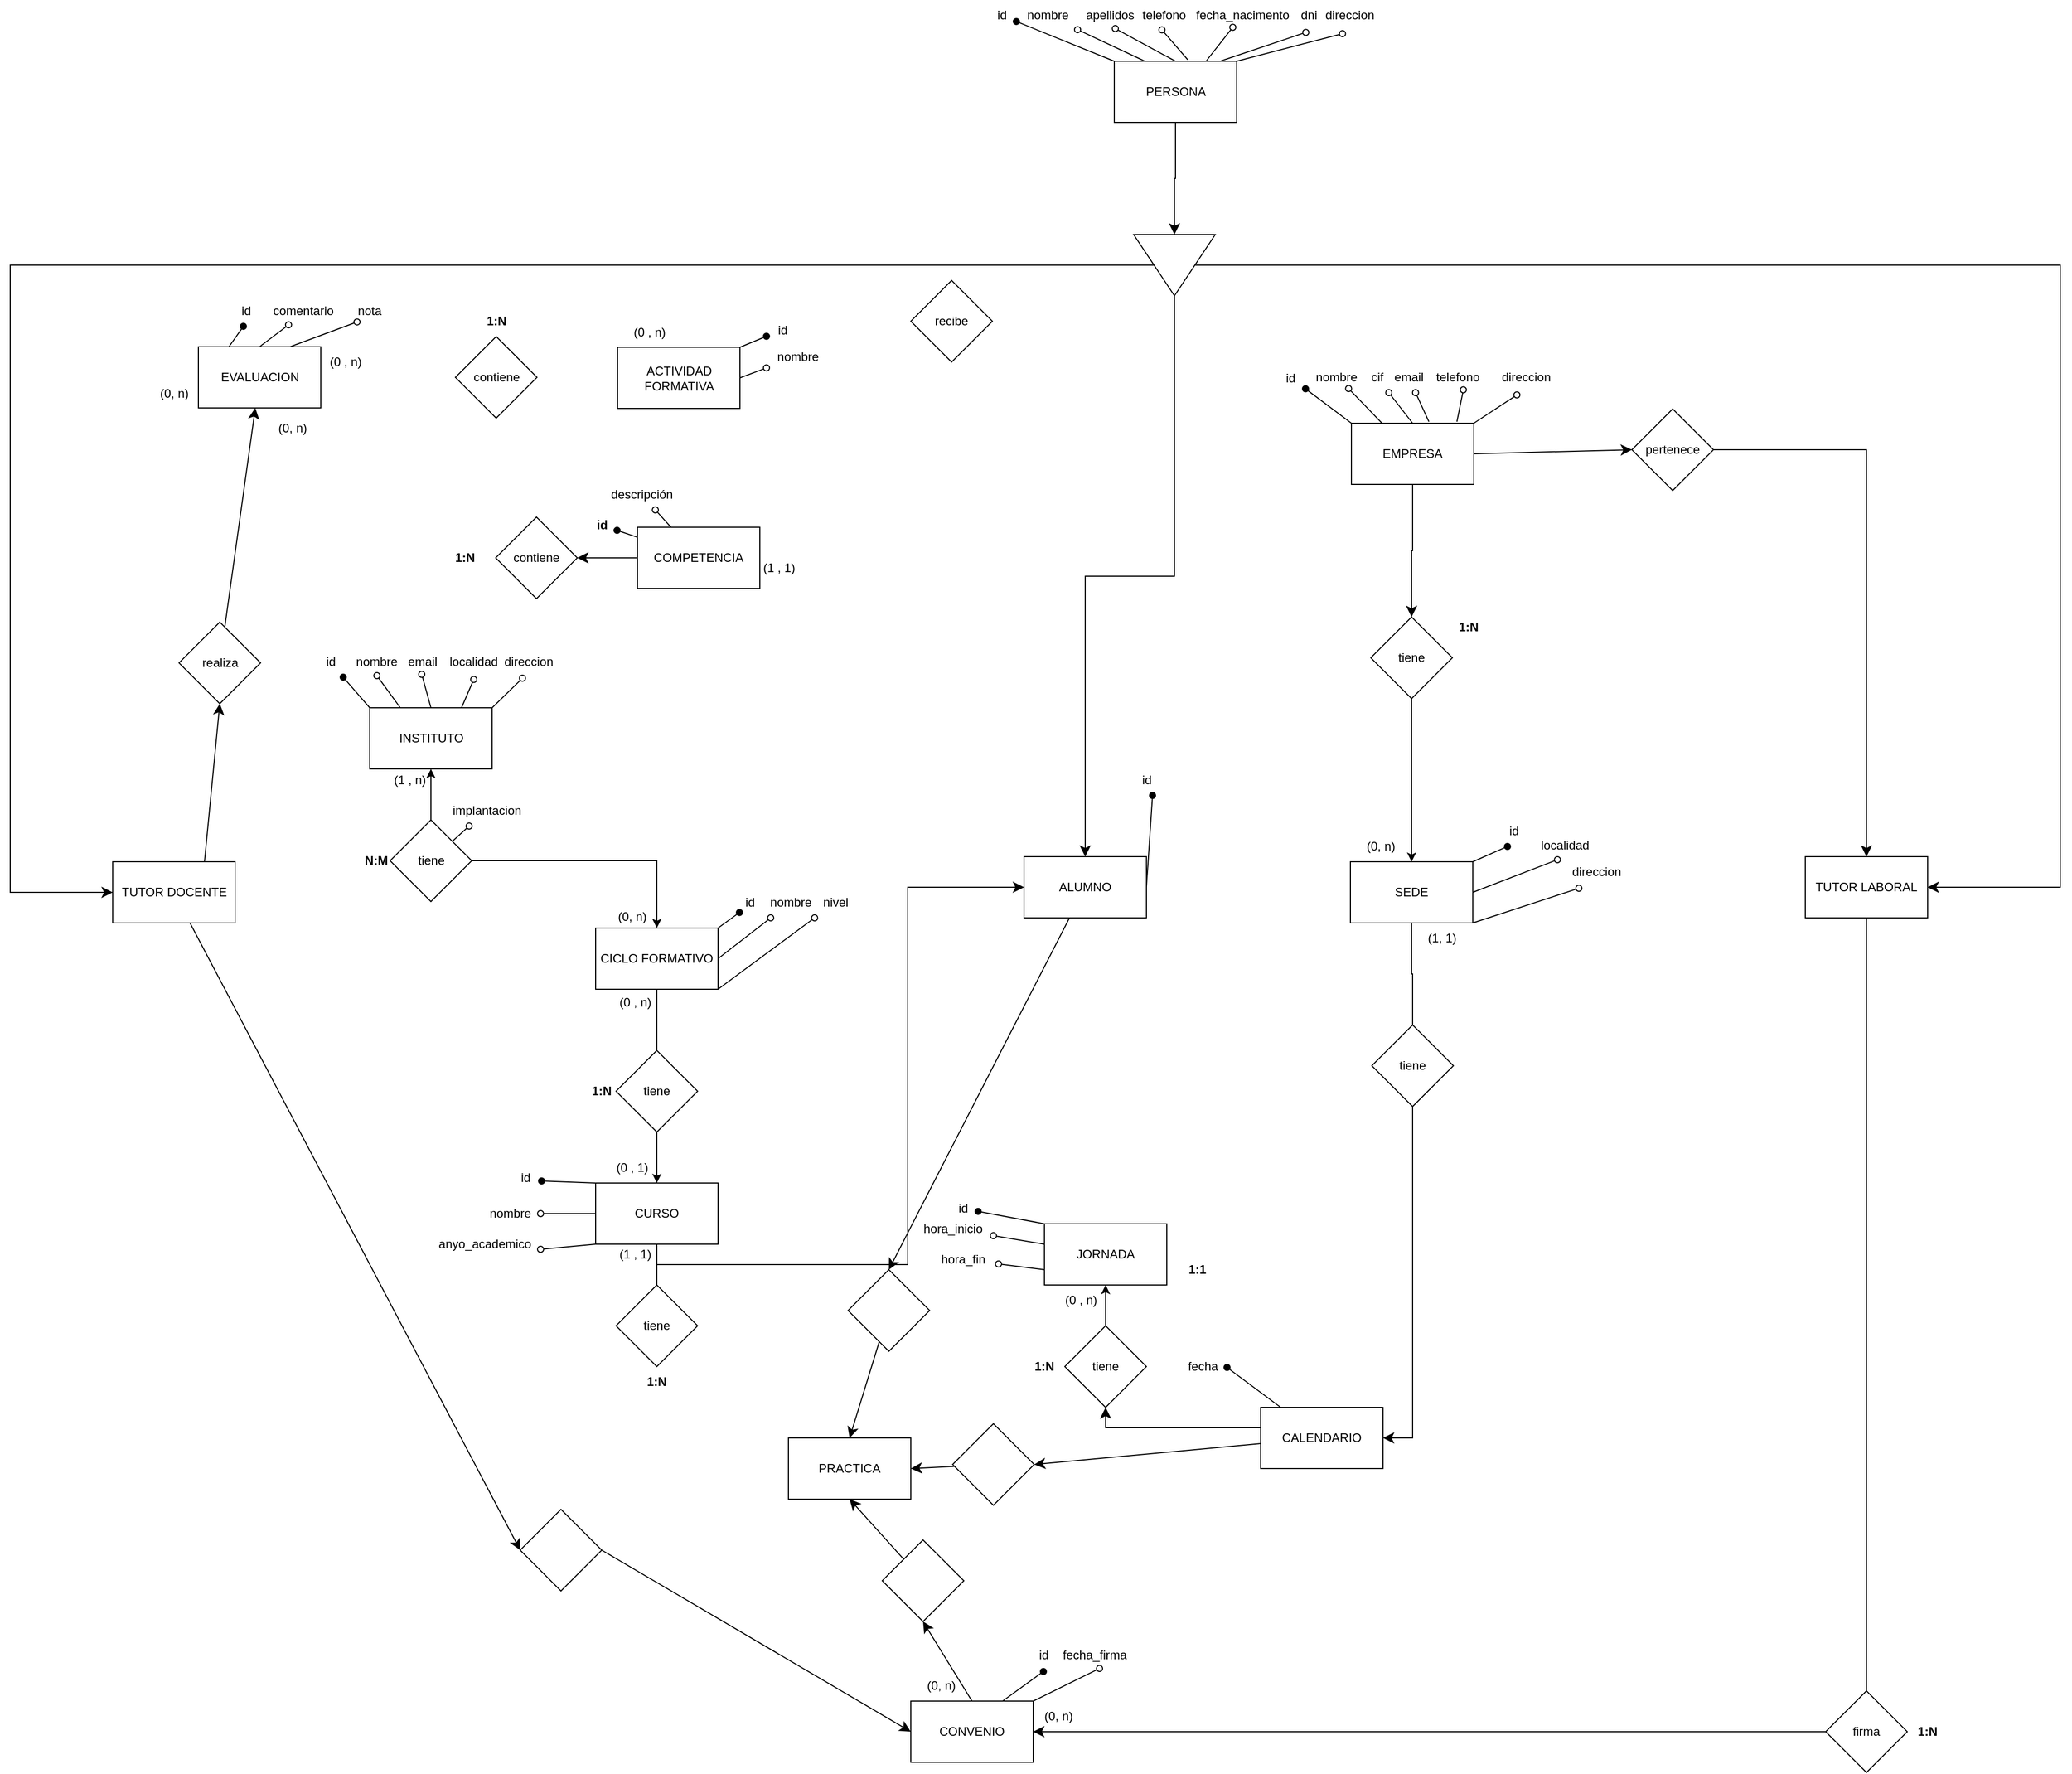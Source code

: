 <mxfile version="26.2.3">
  <diagram name="Página-1" id="e_0wsC6TIL103NjYNLuy">
    <mxGraphModel grid="1" page="1" gridSize="10" guides="1" tooltips="1" connect="1" arrows="1" fold="1" pageScale="1" pageWidth="827" pageHeight="1169" math="0" shadow="0">
      <root>
        <mxCell id="0" />
        <mxCell id="1" parent="0" />
        <mxCell id="Tgz7Qvu2k7bWYLfT2SAW-34" style="edgeStyle=orthogonalEdgeStyle;rounded=0;orthogonalLoop=1;jettySize=auto;html=1;entryX=0.5;entryY=0;entryDx=0;entryDy=0;endArrow=none;startFill=1;startArrow=classic;" edge="1" parent="1" source="kP8dAD_jrm5b0dCdeW7q-1" target="Tgz7Qvu2k7bWYLfT2SAW-30">
          <mxGeometry relative="1" as="geometry" />
        </mxCell>
        <mxCell id="Tgz7Qvu2k7bWYLfT2SAW-71" style="rounded=0;orthogonalLoop=1;jettySize=auto;html=1;exitX=0;exitY=0;exitDx=0;exitDy=0;endArrow=oval;endFill=1;" edge="1" parent="1" source="kP8dAD_jrm5b0dCdeW7q-1" target="Tgz7Qvu2k7bWYLfT2SAW-65">
          <mxGeometry relative="1" as="geometry" />
        </mxCell>
        <mxCell id="kP8dAD_jrm5b0dCdeW7q-1" value="INSTITUTO" style="rounded=0;whiteSpace=wrap;html=1;" vertex="1" parent="1">
          <mxGeometry x="-197.5" y="34" width="120" height="60" as="geometry" />
        </mxCell>
        <mxCell id="i2WU7JlJFQg8zrvrk9Qy-19" style="rounded=0;orthogonalLoop=1;jettySize=auto;html=1;exitX=1;exitY=0;exitDx=0;exitDy=0;endArrow=oval;endFill=1;" edge="1" parent="1" source="kP8dAD_jrm5b0dCdeW7q-2" target="i2WU7JlJFQg8zrvrk9Qy-14">
          <mxGeometry relative="1" as="geometry" />
        </mxCell>
        <mxCell id="i2WU7JlJFQg8zrvrk9Qy-20" style="rounded=0;orthogonalLoop=1;jettySize=auto;html=1;exitX=1;exitY=0.5;exitDx=0;exitDy=0;endArrow=oval;endFill=0;" edge="1" parent="1" source="kP8dAD_jrm5b0dCdeW7q-2" target="i2WU7JlJFQg8zrvrk9Qy-16">
          <mxGeometry relative="1" as="geometry" />
        </mxCell>
        <mxCell id="kP8dAD_jrm5b0dCdeW7q-2" value="ACTIVIDAD FORMATIVA" style="rounded=0;whiteSpace=wrap;html=1;" vertex="1" parent="1">
          <mxGeometry x="45.5" y="-319.5" width="120" height="60" as="geometry" />
        </mxCell>
        <mxCell id="DT7l3WgkB1Yh6jrNEn3l-23" style="edgeStyle=orthogonalEdgeStyle;rounded=0;orthogonalLoop=1;jettySize=auto;html=1;entryX=0.5;entryY=1;entryDx=0;entryDy=0;fontSize=12;startSize=8;endSize=8;" edge="1" parent="1" source="kP8dAD_jrm5b0dCdeW7q-3" target="i2WU7JlJFQg8zrvrk9Qy-5">
          <mxGeometry relative="1" as="geometry">
            <Array as="points">
              <mxPoint x="609" y="740" />
              <mxPoint x="524" y="740" />
            </Array>
          </mxGeometry>
        </mxCell>
        <mxCell id="DT7l3WgkB1Yh6jrNEn3l-38" style="edgeStyle=none;curved=1;rounded=0;orthogonalLoop=1;jettySize=auto;html=1;entryX=1;entryY=0.5;entryDx=0;entryDy=0;fontSize=12;startSize=8;endSize=8;" edge="1" parent="1" source="kP8dAD_jrm5b0dCdeW7q-3" target="DT7l3WgkB1Yh6jrNEn3l-28">
          <mxGeometry relative="1" as="geometry" />
        </mxCell>
        <mxCell id="kP8dAD_jrm5b0dCdeW7q-3" value="CALENDARIO" style="rounded=0;whiteSpace=wrap;html=1;" vertex="1" parent="1">
          <mxGeometry x="676" y="720" width="120" height="60" as="geometry" />
        </mxCell>
        <mxCell id="kP8dAD_jrm5b0dCdeW7q-4" value="EVALUACION" style="rounded=0;whiteSpace=wrap;html=1;" vertex="1" parent="1">
          <mxGeometry x="-365.5" y="-320" width="120" height="60" as="geometry" />
        </mxCell>
        <mxCell id="Tgz7Qvu2k7bWYLfT2SAW-111" style="rounded=0;orthogonalLoop=1;jettySize=auto;html=1;exitX=0;exitY=0;exitDx=0;exitDy=0;endArrow=oval;endFill=1;" edge="1" parent="1" source="kP8dAD_jrm5b0dCdeW7q-5">
          <mxGeometry relative="1" as="geometry">
            <mxPoint x="720" y="-278.75" as="targetPoint" />
          </mxGeometry>
        </mxCell>
        <mxCell id="Tgz7Qvu2k7bWYLfT2SAW-113" style="rounded=0;orthogonalLoop=1;jettySize=auto;html=1;exitX=0.5;exitY=0;exitDx=0;exitDy=0;endArrow=oval;endFill=0;" edge="1" parent="1" source="kP8dAD_jrm5b0dCdeW7q-5" target="Tgz7Qvu2k7bWYLfT2SAW-107">
          <mxGeometry relative="1" as="geometry" />
        </mxCell>
        <mxCell id="Tgz7Qvu2k7bWYLfT2SAW-114" style="rounded=0;orthogonalLoop=1;jettySize=auto;html=1;exitX=0.633;exitY=-0.025;exitDx=0;exitDy=0;endArrow=oval;endFill=0;exitPerimeter=0;" edge="1" parent="1" source="kP8dAD_jrm5b0dCdeW7q-5" target="Tgz7Qvu2k7bWYLfT2SAW-108">
          <mxGeometry relative="1" as="geometry" />
        </mxCell>
        <mxCell id="DT7l3WgkB1Yh6jrNEn3l-17" style="edgeStyle=orthogonalEdgeStyle;rounded=0;orthogonalLoop=1;jettySize=auto;html=1;exitX=0.5;exitY=1;exitDx=0;exitDy=0;entryX=0.5;entryY=0;entryDx=0;entryDy=0;fontSize=12;startSize=8;endSize=8;" edge="1" parent="1" source="kP8dAD_jrm5b0dCdeW7q-5" target="8JAtajd1r-GjUV28Kf3z-32">
          <mxGeometry relative="1" as="geometry" />
        </mxCell>
        <mxCell id="DT7l3WgkB1Yh6jrNEn3l-18" style="edgeStyle=none;curved=1;rounded=0;orthogonalLoop=1;jettySize=auto;html=1;exitX=1;exitY=0.5;exitDx=0;exitDy=0;entryX=0;entryY=0.5;entryDx=0;entryDy=0;fontSize=12;startSize=8;endSize=8;" edge="1" parent="1" source="kP8dAD_jrm5b0dCdeW7q-5" target="Tgz7Qvu2k7bWYLfT2SAW-8">
          <mxGeometry relative="1" as="geometry" />
        </mxCell>
        <mxCell id="kP8dAD_jrm5b0dCdeW7q-5" value="EMPRESA" style="rounded=0;whiteSpace=wrap;html=1;" vertex="1" parent="1">
          <mxGeometry x="765" y="-245" width="120" height="60" as="geometry" />
        </mxCell>
        <mxCell id="8JAtajd1r-GjUV28Kf3z-18" style="rounded=0;orthogonalLoop=1;jettySize=auto;html=1;exitX=0.75;exitY=0;exitDx=0;exitDy=0;entryX=0.5;entryY=1.033;entryDx=0;entryDy=0;entryPerimeter=0;endArrow=oval;endFill=1;" edge="1" parent="1" source="kP8dAD_jrm5b0dCdeW7q-6" target="8JAtajd1r-GjUV28Kf3z-20">
          <mxGeometry relative="1" as="geometry">
            <mxPoint x="439" y="938" as="targetPoint" />
          </mxGeometry>
        </mxCell>
        <mxCell id="8JAtajd1r-GjUV28Kf3z-19" style="rounded=0;orthogonalLoop=1;jettySize=auto;html=1;exitX=1;exitY=0;exitDx=0;exitDy=0;entryX=0.556;entryY=0.933;entryDx=0;entryDy=0;entryPerimeter=0;endArrow=oval;endFill=0;" edge="1" parent="1" source="kP8dAD_jrm5b0dCdeW7q-6" target="8JAtajd1r-GjUV28Kf3z-21">
          <mxGeometry relative="1" as="geometry">
            <mxPoint x="479" y="938" as="targetPoint" />
          </mxGeometry>
        </mxCell>
        <mxCell id="DT7l3WgkB1Yh6jrNEn3l-36" style="edgeStyle=none;curved=1;rounded=0;orthogonalLoop=1;jettySize=auto;html=1;exitX=0.5;exitY=0;exitDx=0;exitDy=0;entryX=0.5;entryY=1;entryDx=0;entryDy=0;fontSize=12;startSize=8;endSize=8;" edge="1" parent="1" source="kP8dAD_jrm5b0dCdeW7q-6" target="DT7l3WgkB1Yh6jrNEn3l-26">
          <mxGeometry relative="1" as="geometry" />
        </mxCell>
        <mxCell id="kP8dAD_jrm5b0dCdeW7q-6" value="CONVENIO" style="rounded=0;whiteSpace=wrap;html=1;" vertex="1" parent="1">
          <mxGeometry x="333" y="1008" width="120" height="60" as="geometry" />
        </mxCell>
        <mxCell id="Tgz7Qvu2k7bWYLfT2SAW-37" style="edgeStyle=orthogonalEdgeStyle;rounded=0;orthogonalLoop=1;jettySize=auto;html=1;entryX=0.5;entryY=0;entryDx=0;entryDy=0;endArrow=none;startFill=0;" edge="1" parent="1" source="kP8dAD_jrm5b0dCdeW7q-7" target="Tgz7Qvu2k7bWYLfT2SAW-31">
          <mxGeometry relative="1" as="geometry" />
        </mxCell>
        <mxCell id="Tgz7Qvu2k7bWYLfT2SAW-80" style="rounded=0;orthogonalLoop=1;jettySize=auto;html=1;exitX=1;exitY=0;exitDx=0;exitDy=0;endArrow=oval;endFill=1;entryX=0.167;entryY=0.825;entryDx=0;entryDy=0;entryPerimeter=0;" edge="1" parent="1" source="kP8dAD_jrm5b0dCdeW7q-7" target="Tgz7Qvu2k7bWYLfT2SAW-77">
          <mxGeometry relative="1" as="geometry" />
        </mxCell>
        <mxCell id="Tgz7Qvu2k7bWYLfT2SAW-81" style="rounded=0;orthogonalLoop=1;jettySize=auto;html=1;exitX=1;exitY=0.5;exitDx=0;exitDy=0;endArrow=oval;endFill=0;" edge="1" parent="1" source="kP8dAD_jrm5b0dCdeW7q-7" target="Tgz7Qvu2k7bWYLfT2SAW-78">
          <mxGeometry relative="1" as="geometry" />
        </mxCell>
        <mxCell id="Tgz7Qvu2k7bWYLfT2SAW-82" style="rounded=0;orthogonalLoop=1;jettySize=auto;html=1;exitX=1;exitY=1;exitDx=0;exitDy=0;endArrow=oval;endFill=0;" edge="1" parent="1" source="kP8dAD_jrm5b0dCdeW7q-7" target="Tgz7Qvu2k7bWYLfT2SAW-79">
          <mxGeometry relative="1" as="geometry" />
        </mxCell>
        <mxCell id="kP8dAD_jrm5b0dCdeW7q-7" value="CICLO FORMATIVO" style="rounded=0;whiteSpace=wrap;html=1;" vertex="1" parent="1">
          <mxGeometry x="24" y="250" width="120" height="60" as="geometry" />
        </mxCell>
        <mxCell id="Tgz7Qvu2k7bWYLfT2SAW-39" style="edgeStyle=orthogonalEdgeStyle;rounded=0;orthogonalLoop=1;jettySize=auto;html=1;entryX=0.5;entryY=0;entryDx=0;entryDy=0;endArrow=none;startFill=0;" edge="1" parent="1" source="kP8dAD_jrm5b0dCdeW7q-8" target="Tgz7Qvu2k7bWYLfT2SAW-33">
          <mxGeometry relative="1" as="geometry" />
        </mxCell>
        <mxCell id="8JAtajd1r-GjUV28Kf3z-9" style="rounded=0;orthogonalLoop=1;jettySize=auto;html=1;exitX=0;exitY=0.5;exitDx=0;exitDy=0;endArrow=oval;endFill=0;" edge="1" parent="1" source="kP8dAD_jrm5b0dCdeW7q-8" target="8JAtajd1r-GjUV28Kf3z-5">
          <mxGeometry relative="1" as="geometry" />
        </mxCell>
        <mxCell id="kP8dAD_jrm5b0dCdeW7q-8" value="CURSO" style="rounded=0;whiteSpace=wrap;html=1;" vertex="1" parent="1">
          <mxGeometry x="24" y="500" width="120" height="60" as="geometry" />
        </mxCell>
        <mxCell id="kP8dAD_jrm5b0dCdeW7q-10" value="TUTOR LABORAL" style="rounded=0;whiteSpace=wrap;html=1;" vertex="1" parent="1">
          <mxGeometry x="1210" y="180" width="120" height="60" as="geometry" />
        </mxCell>
        <mxCell id="DT7l3WgkB1Yh6jrNEn3l-34" style="edgeStyle=none;curved=1;rounded=0;orthogonalLoop=1;jettySize=auto;html=1;entryX=0;entryY=0.5;entryDx=0;entryDy=0;fontSize=12;startSize=8;endSize=8;" edge="1" parent="1" source="kP8dAD_jrm5b0dCdeW7q-11" target="DT7l3WgkB1Yh6jrNEn3l-30">
          <mxGeometry relative="1" as="geometry" />
        </mxCell>
        <mxCell id="DT7l3WgkB1Yh6jrNEn3l-42" style="edgeStyle=none;curved=1;rounded=0;orthogonalLoop=1;jettySize=auto;html=1;exitX=0.75;exitY=0;exitDx=0;exitDy=0;entryX=0.5;entryY=1;entryDx=0;entryDy=0;fontSize=12;startSize=8;endSize=8;" edge="1" parent="1" source="kP8dAD_jrm5b0dCdeW7q-11" target="jyFi_7OY-xpQh8csej5u-13">
          <mxGeometry relative="1" as="geometry" />
        </mxCell>
        <mxCell id="kP8dAD_jrm5b0dCdeW7q-11" value="TUTOR DOCENTE" style="rounded=0;whiteSpace=wrap;html=1;" vertex="1" parent="1">
          <mxGeometry x="-449.5" y="185" width="120" height="60" as="geometry" />
        </mxCell>
        <mxCell id="DT7l3WgkB1Yh6jrNEn3l-40" style="edgeStyle=none;curved=1;rounded=0;orthogonalLoop=1;jettySize=auto;html=1;entryX=0.5;entryY=0;entryDx=0;entryDy=0;fontSize=12;startSize=8;endSize=8;" edge="1" parent="1" source="kP8dAD_jrm5b0dCdeW7q-13" target="DT7l3WgkB1Yh6jrNEn3l-27">
          <mxGeometry relative="1" as="geometry" />
        </mxCell>
        <mxCell id="kP8dAD_jrm5b0dCdeW7q-13" value="ALUMNO" style="rounded=0;whiteSpace=wrap;html=1;" vertex="1" parent="1">
          <mxGeometry x="444" y="180" width="120" height="60" as="geometry" />
        </mxCell>
        <mxCell id="Tgz7Qvu2k7bWYLfT2SAW-117" style="rounded=0;orthogonalLoop=1;jettySize=auto;html=1;exitX=1;exitY=0;exitDx=0;exitDy=0;entryX=0.3;entryY=1;entryDx=0;entryDy=0;entryPerimeter=0;endArrow=oval;endFill=1;" edge="1" parent="1" source="kP8dAD_jrm5b0dCdeW7q-26" target="Tgz7Qvu2k7bWYLfT2SAW-118">
          <mxGeometry relative="1" as="geometry">
            <mxPoint x="940" y="150" as="targetPoint" />
          </mxGeometry>
        </mxCell>
        <mxCell id="kP8dAD_jrm5b0dCdeW7q-26" value="SEDE" style="whiteSpace=wrap;html=1;" vertex="1" parent="1">
          <mxGeometry x="764" y="185" width="120" height="60" as="geometry" />
        </mxCell>
        <mxCell id="DT7l3WgkB1Yh6jrNEn3l-19" style="edgeStyle=orthogonalEdgeStyle;rounded=0;orthogonalLoop=1;jettySize=auto;html=1;entryX=0.5;entryY=0;entryDx=0;entryDy=0;fontSize=12;startSize=8;endSize=8;" edge="1" parent="1" source="Tgz7Qvu2k7bWYLfT2SAW-8" target="kP8dAD_jrm5b0dCdeW7q-10">
          <mxGeometry relative="1" as="geometry" />
        </mxCell>
        <mxCell id="Tgz7Qvu2k7bWYLfT2SAW-8" value="pertenece" style="rhombus;whiteSpace=wrap;html=1;" vertex="1" parent="1">
          <mxGeometry x="1040" y="-259" width="80" height="80" as="geometry" />
        </mxCell>
        <mxCell id="8JAtajd1r-GjUV28Kf3z-22" style="edgeStyle=orthogonalEdgeStyle;rounded=0;orthogonalLoop=1;jettySize=auto;html=1;exitX=0.5;exitY=0;exitDx=0;exitDy=0;endArrow=none;startFill=0;" edge="1" parent="1" source="Tgz7Qvu2k7bWYLfT2SAW-12" target="kP8dAD_jrm5b0dCdeW7q-10">
          <mxGeometry relative="1" as="geometry" />
        </mxCell>
        <mxCell id="DT7l3WgkB1Yh6jrNEn3l-29" style="edgeStyle=orthogonalEdgeStyle;rounded=0;orthogonalLoop=1;jettySize=auto;html=1;entryX=1;entryY=0.5;entryDx=0;entryDy=0;fontSize=12;startSize=8;endSize=8;" edge="1" parent="1" source="Tgz7Qvu2k7bWYLfT2SAW-12" target="kP8dAD_jrm5b0dCdeW7q-6">
          <mxGeometry relative="1" as="geometry" />
        </mxCell>
        <mxCell id="Tgz7Qvu2k7bWYLfT2SAW-12" value="firma" style="rhombus;whiteSpace=wrap;html=1;" vertex="1" parent="1">
          <mxGeometry x="1230" y="998" width="80" height="80" as="geometry" />
        </mxCell>
        <mxCell id="Tgz7Qvu2k7bWYLfT2SAW-35" style="edgeStyle=orthogonalEdgeStyle;rounded=0;orthogonalLoop=1;jettySize=auto;html=1;" edge="1" parent="1" source="Tgz7Qvu2k7bWYLfT2SAW-30" target="kP8dAD_jrm5b0dCdeW7q-7">
          <mxGeometry relative="1" as="geometry" />
        </mxCell>
        <mxCell id="Tgz7Qvu2k7bWYLfT2SAW-30" value="tiene" style="rhombus;whiteSpace=wrap;html=1;" vertex="1" parent="1">
          <mxGeometry x="-177.5" y="144" width="80" height="80" as="geometry" />
        </mxCell>
        <mxCell id="Tgz7Qvu2k7bWYLfT2SAW-38" style="edgeStyle=orthogonalEdgeStyle;rounded=0;orthogonalLoop=1;jettySize=auto;html=1;entryX=0.5;entryY=0;entryDx=0;entryDy=0;" edge="1" parent="1" source="Tgz7Qvu2k7bWYLfT2SAW-31" target="kP8dAD_jrm5b0dCdeW7q-8">
          <mxGeometry relative="1" as="geometry" />
        </mxCell>
        <mxCell id="Tgz7Qvu2k7bWYLfT2SAW-31" value="tiene" style="rhombus;whiteSpace=wrap;html=1;" vertex="1" parent="1">
          <mxGeometry x="44" y="370" width="80" height="80" as="geometry" />
        </mxCell>
        <mxCell id="DT7l3WgkB1Yh6jrNEn3l-21" style="edgeStyle=orthogonalEdgeStyle;rounded=0;orthogonalLoop=1;jettySize=auto;html=1;entryX=0;entryY=0.5;entryDx=0;entryDy=0;fontSize=12;startSize=8;endSize=8;" edge="1" parent="1" source="Tgz7Qvu2k7bWYLfT2SAW-33" target="kP8dAD_jrm5b0dCdeW7q-13">
          <mxGeometry relative="1" as="geometry">
            <Array as="points">
              <mxPoint x="84" y="580" />
              <mxPoint x="330" y="580" />
              <mxPoint x="330" y="210" />
            </Array>
          </mxGeometry>
        </mxCell>
        <mxCell id="Tgz7Qvu2k7bWYLfT2SAW-33" value="tiene" style="rhombus;whiteSpace=wrap;html=1;" vertex="1" parent="1">
          <mxGeometry x="44" y="600" width="80" height="80" as="geometry" />
        </mxCell>
        <mxCell id="Tgz7Qvu2k7bWYLfT2SAW-65" value="id" style="text;html=1;align=center;verticalAlign=middle;resizable=0;points=[];autosize=1;strokeColor=none;fillColor=none;" vertex="1" parent="1">
          <mxGeometry x="-251.5" y="-26" width="30" height="30" as="geometry" />
        </mxCell>
        <mxCell id="Tgz7Qvu2k7bWYLfT2SAW-67" value="nombre" style="text;html=1;align=center;verticalAlign=middle;resizable=0;points=[];autosize=1;strokeColor=none;fillColor=none;" vertex="1" parent="1">
          <mxGeometry x="-221.5" y="-26" width="60" height="30" as="geometry" />
        </mxCell>
        <mxCell id="Tgz7Qvu2k7bWYLfT2SAW-69" value="direccion" style="text;html=1;align=center;verticalAlign=middle;resizable=0;points=[];autosize=1;strokeColor=none;fillColor=none;" vertex="1" parent="1">
          <mxGeometry x="-77.5" y="-26" width="70" height="30" as="geometry" />
        </mxCell>
        <mxCell id="Tgz7Qvu2k7bWYLfT2SAW-70" value="localidad" style="text;html=1;align=center;verticalAlign=middle;resizable=0;points=[];autosize=1;strokeColor=none;fillColor=none;" vertex="1" parent="1">
          <mxGeometry x="-131.5" y="-26" width="70" height="30" as="geometry" />
        </mxCell>
        <mxCell id="Tgz7Qvu2k7bWYLfT2SAW-72" style="rounded=0;orthogonalLoop=1;jettySize=auto;html=1;exitX=0.25;exitY=0;exitDx=0;exitDy=0;entryX=0.517;entryY=0.95;entryDx=0;entryDy=0;entryPerimeter=0;endArrow=oval;endFill=0;" edge="1" parent="1" source="kP8dAD_jrm5b0dCdeW7q-1" target="Tgz7Qvu2k7bWYLfT2SAW-67">
          <mxGeometry relative="1" as="geometry" />
        </mxCell>
        <mxCell id="Tgz7Qvu2k7bWYLfT2SAW-73" style="rounded=0;orthogonalLoop=1;jettySize=auto;html=1;exitX=0.75;exitY=0;exitDx=0;exitDy=0;entryX=0.514;entryY=1.075;entryDx=0;entryDy=0;entryPerimeter=0;endArrow=oval;endFill=0;" edge="1" parent="1" source="kP8dAD_jrm5b0dCdeW7q-1" target="Tgz7Qvu2k7bWYLfT2SAW-70">
          <mxGeometry relative="1" as="geometry" />
        </mxCell>
        <mxCell id="Tgz7Qvu2k7bWYLfT2SAW-74" style="rounded=0;orthogonalLoop=1;jettySize=auto;html=1;exitX=1;exitY=0;exitDx=0;exitDy=0;entryX=0.425;entryY=1.033;entryDx=0;entryDy=0;entryPerimeter=0;endArrow=oval;endFill=0;" edge="1" parent="1" source="kP8dAD_jrm5b0dCdeW7q-1" target="Tgz7Qvu2k7bWYLfT2SAW-69">
          <mxGeometry relative="1" as="geometry" />
        </mxCell>
        <mxCell id="Tgz7Qvu2k7bWYLfT2SAW-75" value="email" style="text;html=1;align=center;verticalAlign=middle;resizable=0;points=[];autosize=1;strokeColor=none;fillColor=none;" vertex="1" parent="1">
          <mxGeometry x="-171.5" y="-26" width="50" height="30" as="geometry" />
        </mxCell>
        <mxCell id="Tgz7Qvu2k7bWYLfT2SAW-76" style="rounded=0;orthogonalLoop=1;jettySize=auto;html=1;exitX=0.5;exitY=0;exitDx=0;exitDy=0;entryX=0.5;entryY=0.908;entryDx=0;entryDy=0;entryPerimeter=0;endArrow=oval;endFill=0;" edge="1" parent="1" source="kP8dAD_jrm5b0dCdeW7q-1" target="Tgz7Qvu2k7bWYLfT2SAW-75">
          <mxGeometry relative="1" as="geometry" />
        </mxCell>
        <mxCell id="Tgz7Qvu2k7bWYLfT2SAW-77" value="id" style="text;html=1;align=center;verticalAlign=middle;resizable=0;points=[];autosize=1;strokeColor=none;fillColor=none;" vertex="1" parent="1">
          <mxGeometry x="160" y="210" width="30" height="30" as="geometry" />
        </mxCell>
        <mxCell id="Tgz7Qvu2k7bWYLfT2SAW-78" value="nombre" style="text;html=1;align=center;verticalAlign=middle;resizable=0;points=[];autosize=1;strokeColor=none;fillColor=none;" vertex="1" parent="1">
          <mxGeometry x="185" y="210" width="60" height="30" as="geometry" />
        </mxCell>
        <mxCell id="Tgz7Qvu2k7bWYLfT2SAW-79" value="nivel" style="text;html=1;align=center;verticalAlign=middle;resizable=0;points=[];autosize=1;strokeColor=none;fillColor=none;" vertex="1" parent="1">
          <mxGeometry x="234" y="210" width="50" height="30" as="geometry" />
        </mxCell>
        <mxCell id="Tgz7Qvu2k7bWYLfT2SAW-92" style="rounded=0;orthogonalLoop=1;jettySize=auto;html=1;exitX=0.25;exitY=0;exitDx=0;exitDy=0;endArrow=oval;endFill=0;" edge="1" parent="1" source="2BAsR_BSLu4NLGfuRWQs-1" target="Tgz7Qvu2k7bWYLfT2SAW-84">
          <mxGeometry relative="1" as="geometry" />
        </mxCell>
        <mxCell id="DT7l3WgkB1Yh6jrNEn3l-32" style="edgeStyle=orthogonalEdgeStyle;rounded=0;orthogonalLoop=1;jettySize=auto;html=1;exitX=0.5;exitY=1;exitDx=0;exitDy=0;entryX=0;entryY=0.5;entryDx=0;entryDy=0;fontSize=12;startSize=8;endSize=8;" edge="1" parent="1" source="2BAsR_BSLu4NLGfuRWQs-1" target="2BAsR_BSLu4NLGfuRWQs-2">
          <mxGeometry relative="1" as="geometry" />
        </mxCell>
        <mxCell id="2BAsR_BSLu4NLGfuRWQs-1" value="PERSONA" style="rounded=0;whiteSpace=wrap;html=1;" vertex="1" parent="1">
          <mxGeometry x="532.5" y="-600" width="120" height="60" as="geometry" />
        </mxCell>
        <mxCell id="DT7l3WgkB1Yh6jrNEn3l-20" style="edgeStyle=orthogonalEdgeStyle;rounded=0;orthogonalLoop=1;jettySize=auto;html=1;exitX=0.5;exitY=0;exitDx=0;exitDy=0;entryX=1;entryY=0.5;entryDx=0;entryDy=0;fontSize=12;startSize=8;endSize=8;" edge="1" parent="1" source="2BAsR_BSLu4NLGfuRWQs-2" target="kP8dAD_jrm5b0dCdeW7q-10">
          <mxGeometry relative="1" as="geometry">
            <Array as="points">
              <mxPoint x="1460" y="-400" />
              <mxPoint x="1460" y="210" />
            </Array>
          </mxGeometry>
        </mxCell>
        <mxCell id="DT7l3WgkB1Yh6jrNEn3l-33" style="edgeStyle=orthogonalEdgeStyle;rounded=0;orthogonalLoop=1;jettySize=auto;html=1;entryX=0.5;entryY=0;entryDx=0;entryDy=0;fontSize=12;startSize=8;endSize=8;" edge="1" parent="1" source="2BAsR_BSLu4NLGfuRWQs-2" target="kP8dAD_jrm5b0dCdeW7q-13">
          <mxGeometry relative="1" as="geometry" />
        </mxCell>
        <mxCell id="DT7l3WgkB1Yh6jrNEn3l-45" style="edgeStyle=orthogonalEdgeStyle;rounded=0;orthogonalLoop=1;jettySize=auto;html=1;entryX=0;entryY=0.5;entryDx=0;entryDy=0;fontSize=12;startSize=8;endSize=8;" edge="1" parent="1" source="2BAsR_BSLu4NLGfuRWQs-2" target="kP8dAD_jrm5b0dCdeW7q-11">
          <mxGeometry relative="1" as="geometry">
            <Array as="points">
              <mxPoint x="-550" y="-400" />
              <mxPoint x="-550" y="215" />
            </Array>
          </mxGeometry>
        </mxCell>
        <mxCell id="2BAsR_BSLu4NLGfuRWQs-2" value="" style="triangle;whiteSpace=wrap;html=1;rotation=90;" vertex="1" parent="1">
          <mxGeometry x="561.5" y="-440" width="60" height="80" as="geometry" />
        </mxCell>
        <mxCell id="2BAsR_BSLu4NLGfuRWQs-7" value="&lt;b&gt;N:M&lt;/b&gt;" style="text;html=1;align=center;verticalAlign=middle;whiteSpace=wrap;rounded=0;" vertex="1" parent="1">
          <mxGeometry x="-221.5" y="169" width="60" height="30" as="geometry" />
        </mxCell>
        <mxCell id="Tgz7Qvu2k7bWYLfT2SAW-83" value="id" style="text;html=1;align=center;verticalAlign=middle;resizable=0;points=[];autosize=1;strokeColor=none;fillColor=none;" vertex="1" parent="1">
          <mxGeometry x="406.5" y="-660" width="30" height="30" as="geometry" />
        </mxCell>
        <mxCell id="Tgz7Qvu2k7bWYLfT2SAW-84" value="nombre" style="text;html=1;align=center;verticalAlign=middle;resizable=0;points=[];autosize=1;strokeColor=none;fillColor=none;" vertex="1" parent="1">
          <mxGeometry x="436.5" y="-660" width="60" height="30" as="geometry" />
        </mxCell>
        <mxCell id="2BAsR_BSLu4NLGfuRWQs-8" value="(0, n)" style="text;html=1;align=center;verticalAlign=middle;whiteSpace=wrap;rounded=0;" vertex="1" parent="1">
          <mxGeometry x="30" y="224" width="60" height="30" as="geometry" />
        </mxCell>
        <mxCell id="Tgz7Qvu2k7bWYLfT2SAW-87" value="fecha_nacimento" style="text;html=1;align=center;verticalAlign=middle;resizable=0;points=[];autosize=1;strokeColor=none;fillColor=none;" vertex="1" parent="1">
          <mxGeometry x="602.5" y="-660" width="110" height="30" as="geometry" />
        </mxCell>
        <mxCell id="Tgz7Qvu2k7bWYLfT2SAW-85" value="apellidos" style="text;html=1;align=center;verticalAlign=middle;resizable=0;points=[];autosize=1;strokeColor=none;fillColor=none;" vertex="1" parent="1">
          <mxGeometry x="492.5" y="-660" width="70" height="30" as="geometry" />
        </mxCell>
        <mxCell id="Tgz7Qvu2k7bWYLfT2SAW-88" value="dni" style="text;html=1;align=center;verticalAlign=middle;resizable=0;points=[];autosize=1;strokeColor=none;fillColor=none;" vertex="1" parent="1">
          <mxGeometry x="702.5" y="-660" width="40" height="30" as="geometry" />
        </mxCell>
        <mxCell id="Tgz7Qvu2k7bWYLfT2SAW-89" value="telefono" style="text;html=1;align=center;verticalAlign=middle;resizable=0;points=[];autosize=1;strokeColor=none;fillColor=none;" vertex="1" parent="1">
          <mxGeometry x="545.5" y="-660" width="70" height="30" as="geometry" />
        </mxCell>
        <mxCell id="Tgz7Qvu2k7bWYLfT2SAW-90" value="direccion" style="text;html=1;align=center;verticalAlign=middle;resizable=0;points=[];autosize=1;strokeColor=none;fillColor=none;" vertex="1" parent="1">
          <mxGeometry x="727.5" y="-660" width="70" height="30" as="geometry" />
        </mxCell>
        <mxCell id="Tgz7Qvu2k7bWYLfT2SAW-91" style="rounded=0;orthogonalLoop=1;jettySize=auto;html=1;exitX=0;exitY=0;exitDx=0;exitDy=0;endArrow=oval;endFill=1;" edge="1" parent="1" source="2BAsR_BSLu4NLGfuRWQs-1" target="Tgz7Qvu2k7bWYLfT2SAW-83">
          <mxGeometry relative="1" as="geometry" />
        </mxCell>
        <mxCell id="Tgz7Qvu2k7bWYLfT2SAW-93" style="rounded=0;orthogonalLoop=1;jettySize=auto;html=1;exitX=0.5;exitY=0;exitDx=0;exitDy=0;entryX=0.586;entryY=0.933;entryDx=0;entryDy=0;entryPerimeter=0;endArrow=oval;endFill=0;" edge="1" parent="1" source="2BAsR_BSLu4NLGfuRWQs-1" target="Tgz7Qvu2k7bWYLfT2SAW-85">
          <mxGeometry relative="1" as="geometry" />
        </mxCell>
        <mxCell id="Tgz7Qvu2k7bWYLfT2SAW-94" style="rounded=0;orthogonalLoop=1;jettySize=auto;html=1;exitX=0.75;exitY=0;exitDx=0;exitDy=0;entryX=0.42;entryY=0.892;entryDx=0;entryDy=0;entryPerimeter=0;endArrow=oval;endFill=0;" edge="1" parent="1" source="2BAsR_BSLu4NLGfuRWQs-1" target="Tgz7Qvu2k7bWYLfT2SAW-87">
          <mxGeometry relative="1" as="geometry" />
        </mxCell>
        <mxCell id="Tgz7Qvu2k7bWYLfT2SAW-95" style="rounded=0;orthogonalLoop=1;jettySize=auto;html=1;exitX=0.871;exitY=-0.004;exitDx=0;exitDy=0;entryX=0.444;entryY=1.058;entryDx=0;entryDy=0;entryPerimeter=0;endArrow=oval;endFill=0;exitPerimeter=0;" edge="1" parent="1" source="2BAsR_BSLu4NLGfuRWQs-1" target="Tgz7Qvu2k7bWYLfT2SAW-88">
          <mxGeometry relative="1" as="geometry" />
        </mxCell>
        <mxCell id="Tgz7Qvu2k7bWYLfT2SAW-96" style="rounded=0;orthogonalLoop=1;jettySize=auto;html=1;exitX=0.6;exitY=-0.025;exitDx=0;exitDy=0;entryX=0.482;entryY=0.975;entryDx=0;entryDy=0;entryPerimeter=0;endArrow=oval;endFill=0;exitPerimeter=0;" edge="1" parent="1" source="2BAsR_BSLu4NLGfuRWQs-1" target="Tgz7Qvu2k7bWYLfT2SAW-89">
          <mxGeometry relative="1" as="geometry" />
        </mxCell>
        <mxCell id="Tgz7Qvu2k7bWYLfT2SAW-98" style="rounded=0;orthogonalLoop=1;jettySize=auto;html=1;exitX=1;exitY=0;exitDx=0;exitDy=0;entryX=0.411;entryY=1.1;entryDx=0;entryDy=0;entryPerimeter=0;endArrow=oval;endFill=0;" edge="1" parent="1" source="2BAsR_BSLu4NLGfuRWQs-1" target="Tgz7Qvu2k7bWYLfT2SAW-90">
          <mxGeometry relative="1" as="geometry" />
        </mxCell>
        <mxCell id="2BAsR_BSLu4NLGfuRWQs-9" value="(1 , n)" style="text;html=1;align=center;verticalAlign=middle;whiteSpace=wrap;rounded=0;" vertex="1" parent="1">
          <mxGeometry x="-188.5" y="90" width="60" height="30" as="geometry" />
        </mxCell>
        <mxCell id="2BAsR_BSLu4NLGfuRWQs-11" style="rounded=0;orthogonalLoop=1;jettySize=auto;html=1;endArrow=none;startFill=0;startArrow=oval;" edge="1" parent="1" source="2BAsR_BSLu4NLGfuRWQs-10" target="Tgz7Qvu2k7bWYLfT2SAW-30">
          <mxGeometry relative="1" as="geometry" />
        </mxCell>
        <mxCell id="2BAsR_BSLu4NLGfuRWQs-10" value="implantacion" style="text;html=1;align=center;verticalAlign=middle;resizable=0;points=[];autosize=1;strokeColor=none;fillColor=none;" vertex="1" parent="1">
          <mxGeometry x="-128.5" y="120" width="90" height="30" as="geometry" />
        </mxCell>
        <mxCell id="2BAsR_BSLu4NLGfuRWQs-12" value="&lt;b&gt;1:N&lt;/b&gt;" style="text;html=1;align=center;verticalAlign=middle;whiteSpace=wrap;rounded=0;" vertex="1" parent="1">
          <mxGeometry y="395" width="60" height="30" as="geometry" />
        </mxCell>
        <mxCell id="2BAsR_BSLu4NLGfuRWQs-13" value="(0 , n)" style="text;html=1;align=center;verticalAlign=middle;whiteSpace=wrap;rounded=0;" vertex="1" parent="1">
          <mxGeometry x="33" y="308" width="60" height="30" as="geometry" />
        </mxCell>
        <mxCell id="2BAsR_BSLu4NLGfuRWQs-14" value="(0 , 1)" style="text;html=1;align=center;verticalAlign=middle;whiteSpace=wrap;rounded=0;" vertex="1" parent="1">
          <mxGeometry x="30" y="470" width="60" height="30" as="geometry" />
        </mxCell>
        <mxCell id="Tgz7Qvu2k7bWYLfT2SAW-105" value="id" style="text;html=1;align=center;verticalAlign=middle;resizable=0;points=[];autosize=1;strokeColor=none;fillColor=none;" vertex="1" parent="1">
          <mxGeometry x="690" y="-304.5" width="30" height="30" as="geometry" />
        </mxCell>
        <mxCell id="2BAsR_BSLu4NLGfuRWQs-15" value="&lt;b&gt;1:N&lt;/b&gt;" style="text;html=1;align=center;verticalAlign=middle;whiteSpace=wrap;rounded=0;" vertex="1" parent="1">
          <mxGeometry x="54" y="680" width="60" height="30" as="geometry" />
        </mxCell>
        <mxCell id="Tgz7Qvu2k7bWYLfT2SAW-106" value="nombre" style="text;html=1;align=center;verticalAlign=middle;resizable=0;points=[];autosize=1;strokeColor=none;fillColor=none;" vertex="1" parent="1">
          <mxGeometry x="720" y="-305" width="60" height="30" as="geometry" />
        </mxCell>
        <mxCell id="Tgz7Qvu2k7bWYLfT2SAW-107" value="cif" style="text;html=1;align=center;verticalAlign=middle;resizable=0;points=[];autosize=1;strokeColor=none;fillColor=none;" vertex="1" parent="1">
          <mxGeometry x="770" y="-305" width="40" height="30" as="geometry" />
        </mxCell>
        <mxCell id="Tgz7Qvu2k7bWYLfT2SAW-108" value="email" style="text;html=1;align=center;verticalAlign=middle;resizable=0;points=[];autosize=1;strokeColor=none;fillColor=none;" vertex="1" parent="1">
          <mxGeometry x="796" y="-305" width="50" height="30" as="geometry" />
        </mxCell>
        <mxCell id="Tgz7Qvu2k7bWYLfT2SAW-109" value="telefono" style="text;html=1;align=center;verticalAlign=middle;resizable=0;points=[];autosize=1;strokeColor=none;fillColor=none;" vertex="1" parent="1">
          <mxGeometry x="834" y="-305" width="70" height="30" as="geometry" />
        </mxCell>
        <mxCell id="Tgz7Qvu2k7bWYLfT2SAW-110" value="direccion" style="text;html=1;align=center;verticalAlign=middle;resizable=0;points=[];autosize=1;strokeColor=none;fillColor=none;" vertex="1" parent="1">
          <mxGeometry x="900.5" y="-305" width="70" height="30" as="geometry" />
        </mxCell>
        <mxCell id="2BAsR_BSLu4NLGfuRWQs-16" value="(1 , 1)" style="text;html=1;align=center;verticalAlign=middle;whiteSpace=wrap;rounded=0;" vertex="1" parent="1">
          <mxGeometry x="33" y="555" width="60" height="30" as="geometry" />
        </mxCell>
        <mxCell id="Tgz7Qvu2k7bWYLfT2SAW-116" style="rounded=0;orthogonalLoop=1;jettySize=auto;html=1;exitX=1;exitY=0;exitDx=0;exitDy=0;entryX=0.532;entryY=1.075;entryDx=0;entryDy=0;entryPerimeter=0;endArrow=oval;endFill=0;" edge="1" parent="1" source="kP8dAD_jrm5b0dCdeW7q-5">
          <mxGeometry relative="1" as="geometry">
            <mxPoint x="927.24" y="-272.75" as="targetPoint" />
          </mxGeometry>
        </mxCell>
        <mxCell id="Tgz7Qvu2k7bWYLfT2SAW-112" style="rounded=0;orthogonalLoop=1;jettySize=auto;html=1;exitX=0.25;exitY=0;exitDx=0;exitDy=0;entryX=0.704;entryY=0.867;entryDx=0;entryDy=0;entryPerimeter=0;endArrow=oval;endFill=0;" edge="1" parent="1" source="kP8dAD_jrm5b0dCdeW7q-5" target="Tgz7Qvu2k7bWYLfT2SAW-106">
          <mxGeometry relative="1" as="geometry" />
        </mxCell>
        <mxCell id="Tgz7Qvu2k7bWYLfT2SAW-115" style="rounded=0;orthogonalLoop=1;jettySize=auto;html=1;exitX=0.862;exitY=-0.025;exitDx=0;exitDy=0;entryX=0.582;entryY=0.908;entryDx=0;entryDy=0;entryPerimeter=0;endArrow=oval;endFill=0;exitPerimeter=0;" edge="1" parent="1" source="kP8dAD_jrm5b0dCdeW7q-5" target="Tgz7Qvu2k7bWYLfT2SAW-109">
          <mxGeometry relative="1" as="geometry" />
        </mxCell>
        <mxCell id="Tgz7Qvu2k7bWYLfT2SAW-118" value="id" style="text;html=1;align=center;verticalAlign=middle;resizable=0;points=[];autosize=1;strokeColor=none;fillColor=none;" vertex="1" parent="1">
          <mxGeometry x="909" y="140" width="30" height="30" as="geometry" />
        </mxCell>
        <mxCell id="Tgz7Qvu2k7bWYLfT2SAW-119" value="localidad" style="text;html=1;align=center;verticalAlign=middle;resizable=0;points=[];autosize=1;strokeColor=none;fillColor=none;" vertex="1" parent="1">
          <mxGeometry x="939" y="154" width="70" height="30" as="geometry" />
        </mxCell>
        <mxCell id="Tgz7Qvu2k7bWYLfT2SAW-120" value="direccion" style="text;html=1;align=center;verticalAlign=middle;resizable=0;points=[];autosize=1;strokeColor=none;fillColor=none;" vertex="1" parent="1">
          <mxGeometry x="970" y="180" width="70" height="30" as="geometry" />
        </mxCell>
        <mxCell id="8JAtajd1r-GjUV28Kf3z-1" style="rounded=0;orthogonalLoop=1;jettySize=auto;html=1;exitX=1;exitY=0.5;exitDx=0;exitDy=0;endArrow=oval;endFill=0;entryX=0.4;entryY=0.967;entryDx=0;entryDy=0;entryPerimeter=0;" edge="1" parent="1" source="kP8dAD_jrm5b0dCdeW7q-26" target="Tgz7Qvu2k7bWYLfT2SAW-119">
          <mxGeometry relative="1" as="geometry">
            <mxPoint x="950" y="190" as="targetPoint" />
          </mxGeometry>
        </mxCell>
        <mxCell id="8JAtajd1r-GjUV28Kf3z-2" style="rounded=0;orthogonalLoop=1;jettySize=auto;html=1;exitX=1;exitY=1;exitDx=0;exitDy=0;endArrow=oval;endFill=0;entryX=0.257;entryY=1.033;entryDx=0;entryDy=0;entryPerimeter=0;" edge="1" parent="1" source="kP8dAD_jrm5b0dCdeW7q-26" target="Tgz7Qvu2k7bWYLfT2SAW-120">
          <mxGeometry relative="1" as="geometry">
            <mxPoint x="940" y="240" as="targetPoint" />
          </mxGeometry>
        </mxCell>
        <mxCell id="8JAtajd1r-GjUV28Kf3z-3" value="id" style="text;html=1;align=center;verticalAlign=middle;resizable=0;points=[];autosize=1;strokeColor=none;fillColor=none;" vertex="1" parent="1">
          <mxGeometry x="-60" y="480" width="30" height="30" as="geometry" />
        </mxCell>
        <mxCell id="8JAtajd1r-GjUV28Kf3z-5" value="nombre" style="text;html=1;align=center;verticalAlign=middle;resizable=0;points=[];autosize=1;strokeColor=none;fillColor=none;" vertex="1" parent="1">
          <mxGeometry x="-90" y="515" width="60" height="30" as="geometry" />
        </mxCell>
        <mxCell id="8JAtajd1r-GjUV28Kf3z-6" value="anyo_academico" style="text;html=1;align=center;verticalAlign=middle;resizable=0;points=[];autosize=1;strokeColor=none;fillColor=none;" vertex="1" parent="1">
          <mxGeometry x="-140" y="545" width="110" height="30" as="geometry" />
        </mxCell>
        <mxCell id="8JAtajd1r-GjUV28Kf3z-8" style="rounded=0;orthogonalLoop=1;jettySize=auto;html=1;exitX=0;exitY=0;exitDx=0;exitDy=0;entryX=1.033;entryY=0.6;entryDx=0;entryDy=0;entryPerimeter=0;endArrow=oval;endFill=1;" edge="1" parent="1" source="kP8dAD_jrm5b0dCdeW7q-8" target="8JAtajd1r-GjUV28Kf3z-3">
          <mxGeometry relative="1" as="geometry" />
        </mxCell>
        <mxCell id="8JAtajd1r-GjUV28Kf3z-10" style="rounded=0;orthogonalLoop=1;jettySize=auto;html=1;exitX=0;exitY=1;exitDx=0;exitDy=0;entryX=1;entryY=0.667;entryDx=0;entryDy=0;entryPerimeter=0;endArrow=oval;endFill=0;" edge="1" parent="1" source="kP8dAD_jrm5b0dCdeW7q-8" target="8JAtajd1r-GjUV28Kf3z-6">
          <mxGeometry relative="1" as="geometry" />
        </mxCell>
        <mxCell id="8JAtajd1r-GjUV28Kf3z-15" value="id" style="text;html=1;align=center;verticalAlign=middle;resizable=0;points=[];autosize=1;strokeColor=none;fillColor=none;" vertex="1" parent="1">
          <mxGeometry x="549" y="90" width="30" height="30" as="geometry" />
        </mxCell>
        <mxCell id="8JAtajd1r-GjUV28Kf3z-16" style="rounded=0;orthogonalLoop=1;jettySize=auto;html=1;exitX=1;exitY=0.5;exitDx=0;exitDy=0;endArrow=oval;endFill=1;" edge="1" parent="1" source="kP8dAD_jrm5b0dCdeW7q-13">
          <mxGeometry relative="1" as="geometry">
            <mxPoint x="570" y="120" as="targetPoint" />
          </mxGeometry>
        </mxCell>
        <mxCell id="PihBVYOYtar03Roq_LLk-1" value="&lt;b&gt;1:N&lt;/b&gt;" style="text;html=1;align=center;verticalAlign=middle;whiteSpace=wrap;rounded=0;" vertex="1" parent="1">
          <mxGeometry x="850" y="-60" width="60" height="30" as="geometry" />
        </mxCell>
        <mxCell id="PihBVYOYtar03Roq_LLk-4" value="&lt;b&gt;1:N&lt;/b&gt;" style="text;html=1;align=center;verticalAlign=middle;whiteSpace=wrap;rounded=0;" vertex="1" parent="1">
          <mxGeometry x="1300" y="1023" width="60" height="30" as="geometry" />
        </mxCell>
        <mxCell id="8JAtajd1r-GjUV28Kf3z-20" value="id" style="text;html=1;align=center;verticalAlign=middle;resizable=0;points=[];autosize=1;strokeColor=none;fillColor=none;" vertex="1" parent="1">
          <mxGeometry x="448" y="948" width="30" height="30" as="geometry" />
        </mxCell>
        <mxCell id="PihBVYOYtar03Roq_LLk-8" value="(0, n)" style="text;html=1;align=center;verticalAlign=middle;whiteSpace=wrap;rounded=0;" vertex="1" parent="1">
          <mxGeometry x="333" y="978" width="60" height="30" as="geometry" />
        </mxCell>
        <mxCell id="8JAtajd1r-GjUV28Kf3z-21" value="fecha_firma" style="text;html=1;align=center;verticalAlign=middle;resizable=0;points=[];autosize=1;strokeColor=none;fillColor=none;" vertex="1" parent="1">
          <mxGeometry x="468" y="948" width="90" height="30" as="geometry" />
        </mxCell>
        <mxCell id="PihBVYOYtar03Roq_LLk-6" value="(0, n)" style="text;html=1;align=center;verticalAlign=middle;whiteSpace=wrap;rounded=0;" vertex="1" parent="1">
          <mxGeometry x="448" y="1008" width="60" height="30" as="geometry" />
        </mxCell>
        <mxCell id="PihBVYOYtar03Roq_LLk-14" value="(0 , n)" style="text;html=1;align=center;verticalAlign=middle;whiteSpace=wrap;rounded=0;" vertex="1" parent="1">
          <mxGeometry x="-251.5" y="-320" width="60" height="30" as="geometry" />
        </mxCell>
        <mxCell id="8JAtajd1r-GjUV28Kf3z-36" style="edgeStyle=orthogonalEdgeStyle;rounded=0;orthogonalLoop=1;jettySize=auto;html=1;entryX=0.5;entryY=0;entryDx=0;entryDy=0;" edge="1" parent="1" source="8JAtajd1r-GjUV28Kf3z-32" target="kP8dAD_jrm5b0dCdeW7q-26">
          <mxGeometry relative="1" as="geometry" />
        </mxCell>
        <mxCell id="8JAtajd1r-GjUV28Kf3z-32" value="tiene" style="rhombus;whiteSpace=wrap;html=1;" vertex="1" parent="1">
          <mxGeometry x="784" y="-55" width="80" height="80" as="geometry" />
        </mxCell>
        <mxCell id="8JAtajd1r-GjUV28Kf3z-40" style="edgeStyle=orthogonalEdgeStyle;rounded=0;orthogonalLoop=1;jettySize=auto;html=1;exitX=0.5;exitY=0;exitDx=0;exitDy=0;entryX=0.5;entryY=1;entryDx=0;entryDy=0;endArrow=none;startFill=0;" edge="1" parent="1" source="8JAtajd1r-GjUV28Kf3z-39" target="kP8dAD_jrm5b0dCdeW7q-26">
          <mxGeometry relative="1" as="geometry" />
        </mxCell>
        <mxCell id="DT7l3WgkB1Yh6jrNEn3l-22" style="edgeStyle=orthogonalEdgeStyle;rounded=0;orthogonalLoop=1;jettySize=auto;html=1;entryX=1;entryY=0.5;entryDx=0;entryDy=0;fontSize=12;startSize=8;endSize=8;" edge="1" parent="1" source="8JAtajd1r-GjUV28Kf3z-39" target="kP8dAD_jrm5b0dCdeW7q-3">
          <mxGeometry relative="1" as="geometry" />
        </mxCell>
        <mxCell id="8JAtajd1r-GjUV28Kf3z-39" value="tiene" style="rhombus;whiteSpace=wrap;html=1;" vertex="1" parent="1">
          <mxGeometry x="785" y="345" width="80" height="80" as="geometry" />
        </mxCell>
        <mxCell id="i2WU7JlJFQg8zrvrk9Qy-9" style="edgeStyle=orthogonalEdgeStyle;rounded=0;orthogonalLoop=1;jettySize=auto;html=1;exitX=0.5;exitY=1;exitDx=0;exitDy=0;entryX=0.5;entryY=0;entryDx=0;entryDy=0;startArrow=classic;startFill=1;endArrow=none;" edge="1" parent="1" source="8JAtajd1r-GjUV28Kf3z-41" target="i2WU7JlJFQg8zrvrk9Qy-5">
          <mxGeometry relative="1" as="geometry" />
        </mxCell>
        <mxCell id="i2WU7JlJFQg8zrvrk9Qy-58" style="rounded=0;orthogonalLoop=1;jettySize=auto;html=1;exitX=0;exitY=0;exitDx=0;exitDy=0;endArrow=oval;endFill=1;" edge="1" parent="1" source="8JAtajd1r-GjUV28Kf3z-41" target="i2WU7JlJFQg8zrvrk9Qy-44">
          <mxGeometry relative="1" as="geometry" />
        </mxCell>
        <mxCell id="i2WU7JlJFQg8zrvrk9Qy-59" style="rounded=0;orthogonalLoop=1;jettySize=auto;html=1;endArrow=oval;endFill=0;" edge="1" parent="1" source="8JAtajd1r-GjUV28Kf3z-41" target="i2WU7JlJFQg8zrvrk9Qy-52">
          <mxGeometry relative="1" as="geometry" />
        </mxCell>
        <mxCell id="i2WU7JlJFQg8zrvrk9Qy-60" style="rounded=0;orthogonalLoop=1;jettySize=auto;html=1;exitX=0;exitY=0.75;exitDx=0;exitDy=0;endArrow=oval;endFill=0;" edge="1" parent="1" source="8JAtajd1r-GjUV28Kf3z-41" target="i2WU7JlJFQg8zrvrk9Qy-53">
          <mxGeometry relative="1" as="geometry" />
        </mxCell>
        <mxCell id="8JAtajd1r-GjUV28Kf3z-41" value="JORNADA" style="whiteSpace=wrap;html=1;" vertex="1" parent="1">
          <mxGeometry x="464" y="540" width="120" height="60" as="geometry" />
        </mxCell>
        <mxCell id="i2WU7JlJFQg8zrvrk9Qy-5" value="tiene" style="rhombus;whiteSpace=wrap;html=1;" vertex="1" parent="1">
          <mxGeometry x="484" y="640" width="80" height="80" as="geometry" />
        </mxCell>
        <mxCell id="i2WU7JlJFQg8zrvrk9Qy-14" value="id" style="text;html=1;align=center;verticalAlign=middle;resizable=0;points=[];autosize=1;strokeColor=none;fillColor=none;" vertex="1" parent="1">
          <mxGeometry x="191.5" y="-351.5" width="30" height="30" as="geometry" />
        </mxCell>
        <mxCell id="i2WU7JlJFQg8zrvrk9Qy-16" value="nombre" style="text;html=1;align=center;verticalAlign=middle;resizable=0;points=[];autosize=1;strokeColor=none;fillColor=none;" vertex="1" parent="1">
          <mxGeometry x="191.5" y="-325.5" width="60" height="30" as="geometry" />
        </mxCell>
        <mxCell id="i2WU7JlJFQg8zrvrk9Qy-22" value="id" style="text;html=1;align=center;verticalAlign=middle;resizable=0;points=[];autosize=1;strokeColor=none;fillColor=none;" vertex="1" parent="1">
          <mxGeometry x="-334.5" y="-370" width="30" height="30" as="geometry" />
        </mxCell>
        <mxCell id="i2WU7JlJFQg8zrvrk9Qy-23" value="nota" style="text;html=1;align=center;verticalAlign=middle;resizable=0;points=[];autosize=1;strokeColor=none;fillColor=none;" vertex="1" parent="1">
          <mxGeometry x="-223.5" y="-370" width="50" height="30" as="geometry" />
        </mxCell>
        <mxCell id="i2WU7JlJFQg8zrvrk9Qy-25" value="comentario" style="text;html=1;align=center;verticalAlign=middle;resizable=0;points=[];autosize=1;strokeColor=none;fillColor=none;" vertex="1" parent="1">
          <mxGeometry x="-303.5" y="-370" width="80" height="30" as="geometry" />
        </mxCell>
        <mxCell id="i2WU7JlJFQg8zrvrk9Qy-26" style="rounded=0;orthogonalLoop=1;jettySize=auto;html=1;exitX=0.25;exitY=0;exitDx=0;exitDy=0;entryX=0.438;entryY=1;entryDx=0;entryDy=0;entryPerimeter=0;endArrow=oval;endFill=1;" edge="1" parent="1" source="kP8dAD_jrm5b0dCdeW7q-4" target="i2WU7JlJFQg8zrvrk9Qy-22">
          <mxGeometry relative="1" as="geometry" />
        </mxCell>
        <mxCell id="i2WU7JlJFQg8zrvrk9Qy-27" style="rounded=0;orthogonalLoop=1;jettySize=auto;html=1;exitX=0.5;exitY=0;exitDx=0;exitDy=0;entryX=0.33;entryY=0.952;entryDx=0;entryDy=0;entryPerimeter=0;endArrow=oval;endFill=0;" edge="1" parent="1" source="kP8dAD_jrm5b0dCdeW7q-4" target="i2WU7JlJFQg8zrvrk9Qy-25">
          <mxGeometry relative="1" as="geometry" />
        </mxCell>
        <mxCell id="i2WU7JlJFQg8zrvrk9Qy-29" style="rounded=0;orthogonalLoop=1;jettySize=auto;html=1;exitX=0.75;exitY=0;exitDx=0;exitDy=0;entryX=0.271;entryY=0.857;entryDx=0;entryDy=0;entryPerimeter=0;endArrow=oval;endFill=0;" edge="1" parent="1" source="kP8dAD_jrm5b0dCdeW7q-4" target="i2WU7JlJFQg8zrvrk9Qy-23">
          <mxGeometry relative="1" as="geometry" />
        </mxCell>
        <mxCell id="jyFi_7OY-xpQh8csej5u-5" value="&lt;span&gt;1:N&lt;/span&gt;" style="text;html=1;align=center;verticalAlign=middle;whiteSpace=wrap;rounded=0;fontStyle=1" vertex="1" parent="1">
          <mxGeometry x="434" y="665" width="60" height="30" as="geometry" />
        </mxCell>
        <mxCell id="jyFi_7OY-xpQh8csej5u-7" value="(0 , n)" style="text;html=1;align=center;verticalAlign=middle;whiteSpace=wrap;rounded=0;" vertex="1" parent="1">
          <mxGeometry x="470" y="600" width="60" height="30" as="geometry" />
        </mxCell>
        <mxCell id="DT7l3WgkB1Yh6jrNEn3l-46" style="edgeStyle=none;curved=1;rounded=0;orthogonalLoop=1;jettySize=auto;html=1;fontSize=12;startSize=8;endSize=8;" edge="1" parent="1" source="jyFi_7OY-xpQh8csej5u-13" target="kP8dAD_jrm5b0dCdeW7q-4">
          <mxGeometry relative="1" as="geometry" />
        </mxCell>
        <mxCell id="jyFi_7OY-xpQh8csej5u-13" value="realiza" style="rhombus;whiteSpace=wrap;html=1;" vertex="1" parent="1">
          <mxGeometry x="-384.5" y="-50" width="80" height="80" as="geometry" />
        </mxCell>
        <mxCell id="i2WU7JlJFQg8zrvrk9Qy-40" value="recibe" style="rhombus;whiteSpace=wrap;html=1;" vertex="1" parent="1">
          <mxGeometry x="333" y="-385" width="80" height="80" as="geometry" />
        </mxCell>
        <mxCell id="jyFi_7OY-xpQh8csej5u-16" value="contiene" style="rhombus;whiteSpace=wrap;html=1;" vertex="1" parent="1">
          <mxGeometry x="-113.5" y="-330" width="80" height="80" as="geometry" />
        </mxCell>
        <mxCell id="jyFi_7OY-xpQh8csej5u-17" value="&lt;b&gt;1:1&lt;/b&gt;" style="text;html=1;align=center;verticalAlign=middle;whiteSpace=wrap;rounded=0;" vertex="1" parent="1">
          <mxGeometry x="584" y="570" width="60" height="30" as="geometry" />
        </mxCell>
        <mxCell id="jyFi_7OY-xpQh8csej5u-18" value="(1, 1)" style="text;html=1;align=center;verticalAlign=middle;whiteSpace=wrap;rounded=0;" vertex="1" parent="1">
          <mxGeometry x="824" y="245" width="60" height="30" as="geometry" />
        </mxCell>
        <mxCell id="jyFi_7OY-xpQh8csej5u-21" value="(0, n)" style="text;html=1;align=center;verticalAlign=middle;whiteSpace=wrap;rounded=0;" vertex="1" parent="1">
          <mxGeometry x="764" y="155" width="60" height="30" as="geometry" />
        </mxCell>
        <mxCell id="jyFi_7OY-xpQh8csej5u-26" value="(0, n)" style="text;html=1;align=center;verticalAlign=middle;whiteSpace=wrap;rounded=0;" vertex="1" parent="1">
          <mxGeometry x="-303.5" y="-255" width="60" height="30" as="geometry" />
        </mxCell>
        <mxCell id="jyFi_7OY-xpQh8csej5u-29" value="&lt;b&gt;1:N&lt;/b&gt;" style="text;html=1;align=center;verticalAlign=middle;whiteSpace=wrap;rounded=0;" vertex="1" parent="1">
          <mxGeometry x="-103.5" y="-360" width="60" height="30" as="geometry" />
        </mxCell>
        <mxCell id="jyFi_7OY-xpQh8csej5u-33" value="(0, n)" style="text;html=1;align=center;verticalAlign=middle;whiteSpace=wrap;rounded=0;" vertex="1" parent="1">
          <mxGeometry x="-419.5" y="-289" width="60" height="30" as="geometry" />
        </mxCell>
        <mxCell id="i2WU7JlJFQg8zrvrk9Qy-44" value="id" style="text;html=1;align=center;verticalAlign=middle;resizable=0;points=[];autosize=1;strokeColor=none;fillColor=none;" vertex="1" parent="1">
          <mxGeometry x="369" y="510" width="30" height="30" as="geometry" />
        </mxCell>
        <mxCell id="i2WU7JlJFQg8zrvrk9Qy-48" value="fecha" style="text;html=1;align=center;verticalAlign=middle;resizable=0;points=[];autosize=1;strokeColor=none;fillColor=none;" vertex="1" parent="1">
          <mxGeometry x="594" y="665" width="50" height="30" as="geometry" />
        </mxCell>
        <mxCell id="i2WU7JlJFQg8zrvrk9Qy-52" value="hora_inicio" style="text;html=1;align=center;verticalAlign=middle;resizable=0;points=[];autosize=1;strokeColor=none;fillColor=none;" vertex="1" parent="1">
          <mxGeometry x="334" y="530" width="80" height="30" as="geometry" />
        </mxCell>
        <mxCell id="i2WU7JlJFQg8zrvrk9Qy-53" value="hora_fin" style="text;html=1;align=center;verticalAlign=middle;resizable=0;points=[];autosize=1;strokeColor=none;fillColor=none;" vertex="1" parent="1">
          <mxGeometry x="349" y="560" width="70" height="30" as="geometry" />
        </mxCell>
        <mxCell id="i2WU7JlJFQg8zrvrk9Qy-64" style="rounded=0;orthogonalLoop=1;jettySize=auto;html=1;entryX=0.981;entryY=0.529;entryDx=0;entryDy=0;entryPerimeter=0;endArrow=oval;endFill=1;" edge="1" parent="1" source="kP8dAD_jrm5b0dCdeW7q-3" target="i2WU7JlJFQg8zrvrk9Qy-48">
          <mxGeometry relative="1" as="geometry" />
        </mxCell>
        <mxCell id="Sr4rl6shOZHGytkri_ff-9" style="rounded=0;orthogonalLoop=1;jettySize=auto;html=1;endArrow=oval;endFill=1;" edge="1" parent="1" source="Sr4rl6shOZHGytkri_ff-1" target="Sr4rl6shOZHGytkri_ff-8">
          <mxGeometry relative="1" as="geometry" />
        </mxCell>
        <mxCell id="Sr4rl6shOZHGytkri_ff-11" style="rounded=0;orthogonalLoop=1;jettySize=auto;html=1;endArrow=oval;endFill=0;" edge="1" parent="1" source="Sr4rl6shOZHGytkri_ff-1" target="Sr4rl6shOZHGytkri_ff-10">
          <mxGeometry relative="1" as="geometry" />
        </mxCell>
        <mxCell id="DT7l3WgkB1Yh6jrNEn3l-8" style="edgeStyle=none;curved=1;rounded=0;orthogonalLoop=1;jettySize=auto;html=1;exitX=0;exitY=0.5;exitDx=0;exitDy=0;entryX=1;entryY=0.5;entryDx=0;entryDy=0;fontSize=12;startSize=8;endSize=8;" edge="1" parent="1" source="Sr4rl6shOZHGytkri_ff-1" target="Sr4rl6shOZHGytkri_ff-2">
          <mxGeometry relative="1" as="geometry" />
        </mxCell>
        <mxCell id="Sr4rl6shOZHGytkri_ff-1" value="COMPETENCIA" style="rounded=0;whiteSpace=wrap;html=1;" vertex="1" parent="1">
          <mxGeometry x="65" y="-143" width="120" height="60" as="geometry" />
        </mxCell>
        <mxCell id="Sr4rl6shOZHGytkri_ff-2" value="contiene" style="rhombus;whiteSpace=wrap;html=1;" vertex="1" parent="1">
          <mxGeometry x="-74" y="-153" width="80" height="80" as="geometry" />
        </mxCell>
        <mxCell id="Sr4rl6shOZHGytkri_ff-5" value="&lt;b&gt;1:N&lt;/b&gt;" style="text;html=1;align=center;verticalAlign=middle;whiteSpace=wrap;rounded=0;" vertex="1" parent="1">
          <mxGeometry x="-134" y="-128" width="60" height="30" as="geometry" />
        </mxCell>
        <mxCell id="Sr4rl6shOZHGytkri_ff-6" value="(1 , 1)" style="text;html=1;align=center;verticalAlign=middle;whiteSpace=wrap;rounded=0;" vertex="1" parent="1">
          <mxGeometry x="174" y="-118" width="60" height="30" as="geometry" />
        </mxCell>
        <mxCell id="Sr4rl6shOZHGytkri_ff-7" value="(0 , n)" style="text;html=1;align=center;verticalAlign=middle;whiteSpace=wrap;rounded=0;" vertex="1" parent="1">
          <mxGeometry x="46.5" y="-349.5" width="60" height="30" as="geometry" />
        </mxCell>
        <mxCell id="Sr4rl6shOZHGytkri_ff-8" value="id" style="text;html=1;align=center;verticalAlign=middle;resizable=0;points=[];autosize=1;strokeColor=none;fillColor=none;fontStyle=1" vertex="1" parent="1">
          <mxGeometry x="15" y="-160" width="30" height="30" as="geometry" />
        </mxCell>
        <mxCell id="Sr4rl6shOZHGytkri_ff-10" value="descripción" style="text;html=1;align=center;verticalAlign=middle;resizable=0;points=[];autosize=1;strokeColor=none;fillColor=none;" vertex="1" parent="1">
          <mxGeometry x="29" y="-190" width="80" height="30" as="geometry" />
        </mxCell>
        <mxCell id="DT7l3WgkB1Yh6jrNEn3l-12" value="PRACTICA" style="whiteSpace=wrap;html=1;" vertex="1" parent="1">
          <mxGeometry x="213" y="750" width="120" height="60" as="geometry" />
        </mxCell>
        <mxCell id="DT7l3WgkB1Yh6jrNEn3l-37" style="edgeStyle=none;curved=1;rounded=0;orthogonalLoop=1;jettySize=auto;html=1;entryX=0.5;entryY=1;entryDx=0;entryDy=0;fontSize=12;startSize=8;endSize=8;" edge="1" parent="1" source="DT7l3WgkB1Yh6jrNEn3l-26" target="DT7l3WgkB1Yh6jrNEn3l-12">
          <mxGeometry relative="1" as="geometry" />
        </mxCell>
        <mxCell id="DT7l3WgkB1Yh6jrNEn3l-26" value="" style="rhombus;whiteSpace=wrap;html=1;" vertex="1" parent="1">
          <mxGeometry x="305" y="850" width="80" height="80" as="geometry" />
        </mxCell>
        <mxCell id="DT7l3WgkB1Yh6jrNEn3l-41" style="edgeStyle=none;curved=1;rounded=0;orthogonalLoop=1;jettySize=auto;html=1;entryX=0.5;entryY=0;entryDx=0;entryDy=0;fontSize=12;startSize=8;endSize=8;" edge="1" parent="1" source="DT7l3WgkB1Yh6jrNEn3l-27" target="DT7l3WgkB1Yh6jrNEn3l-12">
          <mxGeometry relative="1" as="geometry" />
        </mxCell>
        <mxCell id="DT7l3WgkB1Yh6jrNEn3l-27" value="" style="rhombus;whiteSpace=wrap;html=1;" vertex="1" parent="1">
          <mxGeometry x="271.5" y="585" width="80" height="80" as="geometry" />
        </mxCell>
        <mxCell id="DT7l3WgkB1Yh6jrNEn3l-39" style="edgeStyle=none;curved=1;rounded=0;orthogonalLoop=1;jettySize=auto;html=1;entryX=1;entryY=0.5;entryDx=0;entryDy=0;fontSize=12;startSize=8;endSize=8;" edge="1" parent="1" source="DT7l3WgkB1Yh6jrNEn3l-28" target="DT7l3WgkB1Yh6jrNEn3l-12">
          <mxGeometry relative="1" as="geometry" />
        </mxCell>
        <mxCell id="DT7l3WgkB1Yh6jrNEn3l-28" value="" style="rhombus;whiteSpace=wrap;html=1;" vertex="1" parent="1">
          <mxGeometry x="374" y="736" width="80" height="80" as="geometry" />
        </mxCell>
        <mxCell id="DT7l3WgkB1Yh6jrNEn3l-35" style="edgeStyle=none;curved=1;rounded=0;orthogonalLoop=1;jettySize=auto;html=1;exitX=1;exitY=0.5;exitDx=0;exitDy=0;entryX=0;entryY=0.5;entryDx=0;entryDy=0;fontSize=12;startSize=8;endSize=8;" edge="1" parent="1" source="DT7l3WgkB1Yh6jrNEn3l-30" target="kP8dAD_jrm5b0dCdeW7q-6">
          <mxGeometry relative="1" as="geometry" />
        </mxCell>
        <mxCell id="DT7l3WgkB1Yh6jrNEn3l-30" value="" style="rhombus;whiteSpace=wrap;html=1;" vertex="1" parent="1">
          <mxGeometry x="-50" y="820" width="80" height="80" as="geometry" />
        </mxCell>
      </root>
    </mxGraphModel>
  </diagram>
</mxfile>
